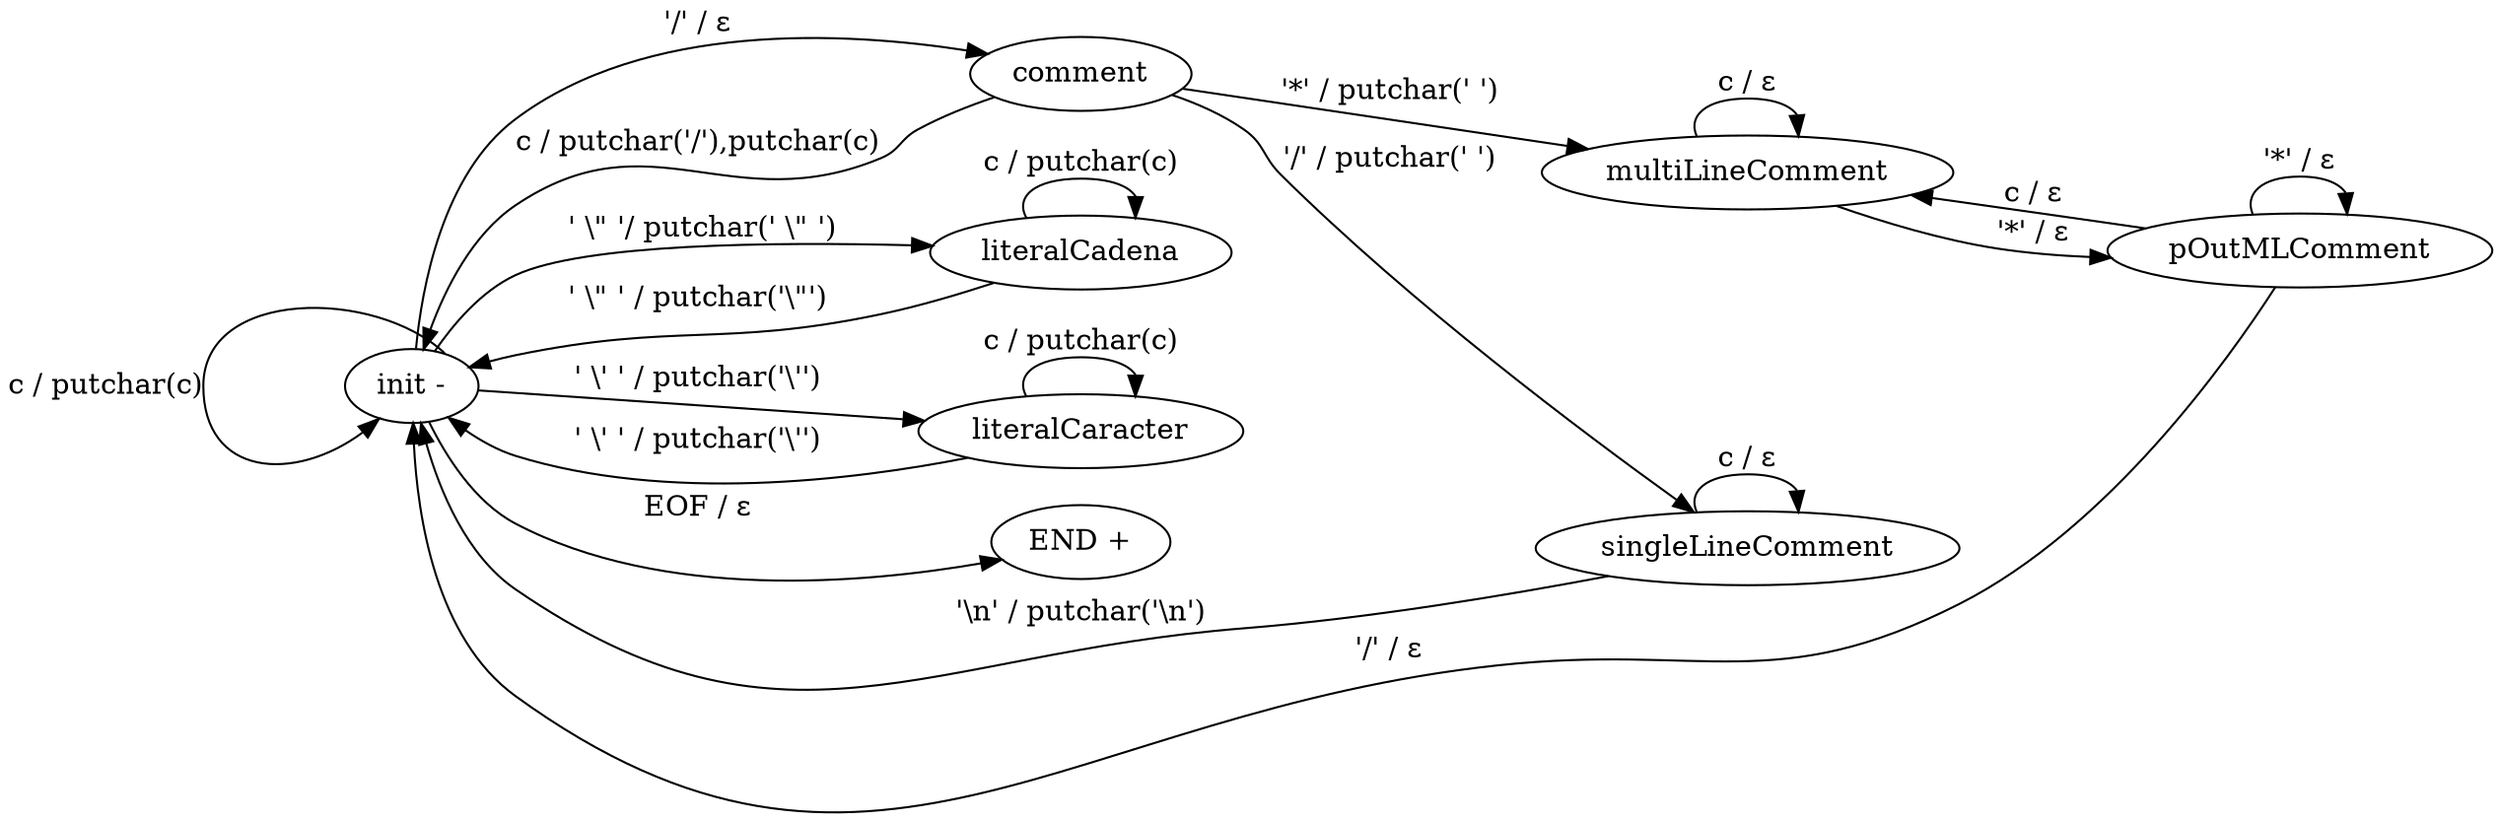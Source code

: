 digraph borraComment{
	rankdir = "LR"; //El grafo se desarrolla de izquierda a derecha
	//Estado init
	init[label = "init -"]
	init -> comment [label = <'/' / &epsilon;>];
	init -> literalCadena [label = < ' \" '/ putchar(' \" ')>];
	init -> literalCaracter[label = <' \' ' / putchar('\'')>];
	init -> END [label = <EOF / &epsilon;>,];
	init:ne -> init:sw [label = <c / putchar(c)>];
	
	//Estado END
	END[label = "END +"]
	//Estado comment
	comment -> singleLineComment [label = <'/' / putchar(' ')>];
	comment -> multiLineComment [label = <'*' / putchar(' ')>];
	comment -> init [label = <c / putchar('/'),putchar(c)>];

	//Estado singleLineComment
	singleLineComment -> init [label = <'\n' / putchar('\n')>]; 
	singleLineComment -> singleLineComment [label = <c / &epsilon;>];

	//Estado multiLineComment
	multiLineComment -> pOutMLComment [label = <'*' / &epsilon;>];
	multiLineComment -> multiLineComment [label = <c / &epsilon;>];

	//Estado pOutMLComment
	pOutMLComment -> init [label = <'/' / &epsilon;>];
	pOutMLComment -> pOutMLComment [label = <'*' / &epsilon;>];
	pOutMLComment -> multiLineComment [label = <c / &epsilon;>];

	//Estado literalCadena
	literalCadena -> init [label = <' \" ' / putchar('\"')>];
	literalCadena -> literalCadena [label = <c / putchar(c)>];

	//Estado literalCaracter
	literalCaracter -> init [label = <' \' ' / putchar('\'')>];
	literalCaracter -> literalCaracter [label = <c / putchar(c)>];
	
}